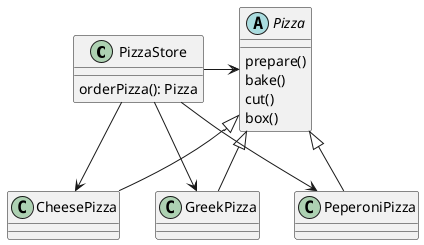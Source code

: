 @startuml

class PizzaStore
PizzaStore : orderPizza(): Pizza

abstract class Pizza{
    prepare()
    bake()
    cut()
    box()
}
class CheesePizza extends Pizza
class PeperoniPizza extends Pizza
class GreekPizza extends Pizza

PizzaStore -> Pizza
PizzaStore -> CheesePizza
PizzaStore -> GreekPizza
PizzaStore -> PeperoniPizza


@enduml